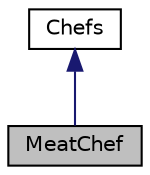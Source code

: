 digraph "MeatChef"
{
 // LATEX_PDF_SIZE
  edge [fontname="Helvetica",fontsize="10",labelfontname="Helvetica",labelfontsize="10"];
  node [fontname="Helvetica",fontsize="10",shape=record];
  Node1 [label="MeatChef",height=0.2,width=0.4,color="black", fillcolor="grey75", style="filled", fontcolor="black",tooltip="The MeatChef class represents a chef specializing in meat dishes."];
  Node2 -> Node1 [dir="back",color="midnightblue",fontsize="10",style="solid"];
  Node2 [label="Chefs",height=0.2,width=0.4,color="black", fillcolor="white", style="filled",URL="$classChefs.html",tooltip="The Chefs class represents the base class for different chef types in the restaurant."];
}
